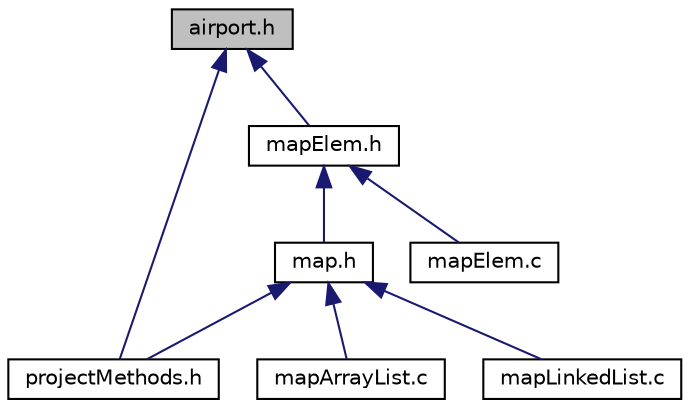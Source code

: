 digraph "airport.h"
{
 // LATEX_PDF_SIZE
  edge [fontname="Helvetica",fontsize="10",labelfontname="Helvetica",labelfontsize="10"];
  node [fontname="Helvetica",fontsize="10",shape=record];
  Node1 [label="airport.h",height=0.2,width=0.4,color="black", fillcolor="grey75", style="filled", fontcolor="black",tooltip="Definition of the airport in C."];
  Node1 -> Node2 [dir="back",color="midnightblue",fontsize="10",style="solid"];
  Node2 [label="projectMethods.h",height=0.2,width=0.4,color="black", fillcolor="white", style="filled",URL="$projectMethods_8h.html",tooltip="Definition of all methods that allow the project to run."];
  Node1 -> Node3 [dir="back",color="midnightblue",fontsize="10",style="solid"];
  Node3 [label="mapElem.h",height=0.2,width=0.4,color="black", fillcolor="white", style="filled",URL="$mapElem_8h.html",tooltip="Defines the types MapKey and MapValue."];
  Node3 -> Node4 [dir="back",color="midnightblue",fontsize="10",style="solid"];
  Node4 [label="map.h",height=0.2,width=0.4,color="black", fillcolor="white", style="filled",URL="$map_8h.html",tooltip="Definition of the ADT Map in C."];
  Node4 -> Node2 [dir="back",color="midnightblue",fontsize="10",style="solid"];
  Node4 -> Node5 [dir="back",color="midnightblue",fontsize="10",style="solid"];
  Node5 [label="mapArrayList.c",height=0.2,width=0.4,color="black", fillcolor="white", style="filled",URL="$mapArrayList_8c.html",tooltip="Provides an implementation of the ADT Map with an array list as the underlying data structure."];
  Node4 -> Node6 [dir="back",color="midnightblue",fontsize="10",style="solid"];
  Node6 [label="mapLinkedList.c",height=0.2,width=0.4,color="black", fillcolor="white", style="filled",URL="$mapLinkedList_8c.html",tooltip="Provides an implementation of the ADT Map with a doubly-linked list with sentinels as the underlying ..."];
  Node3 -> Node7 [dir="back",color="midnightblue",fontsize="10",style="solid"];
  Node7 [label="mapElem.c",height=0.2,width=0.4,color="black", fillcolor="white", style="filled",URL="$mapElem_8c.html",tooltip="Implements operations for types MapKey and MapValue."];
}
